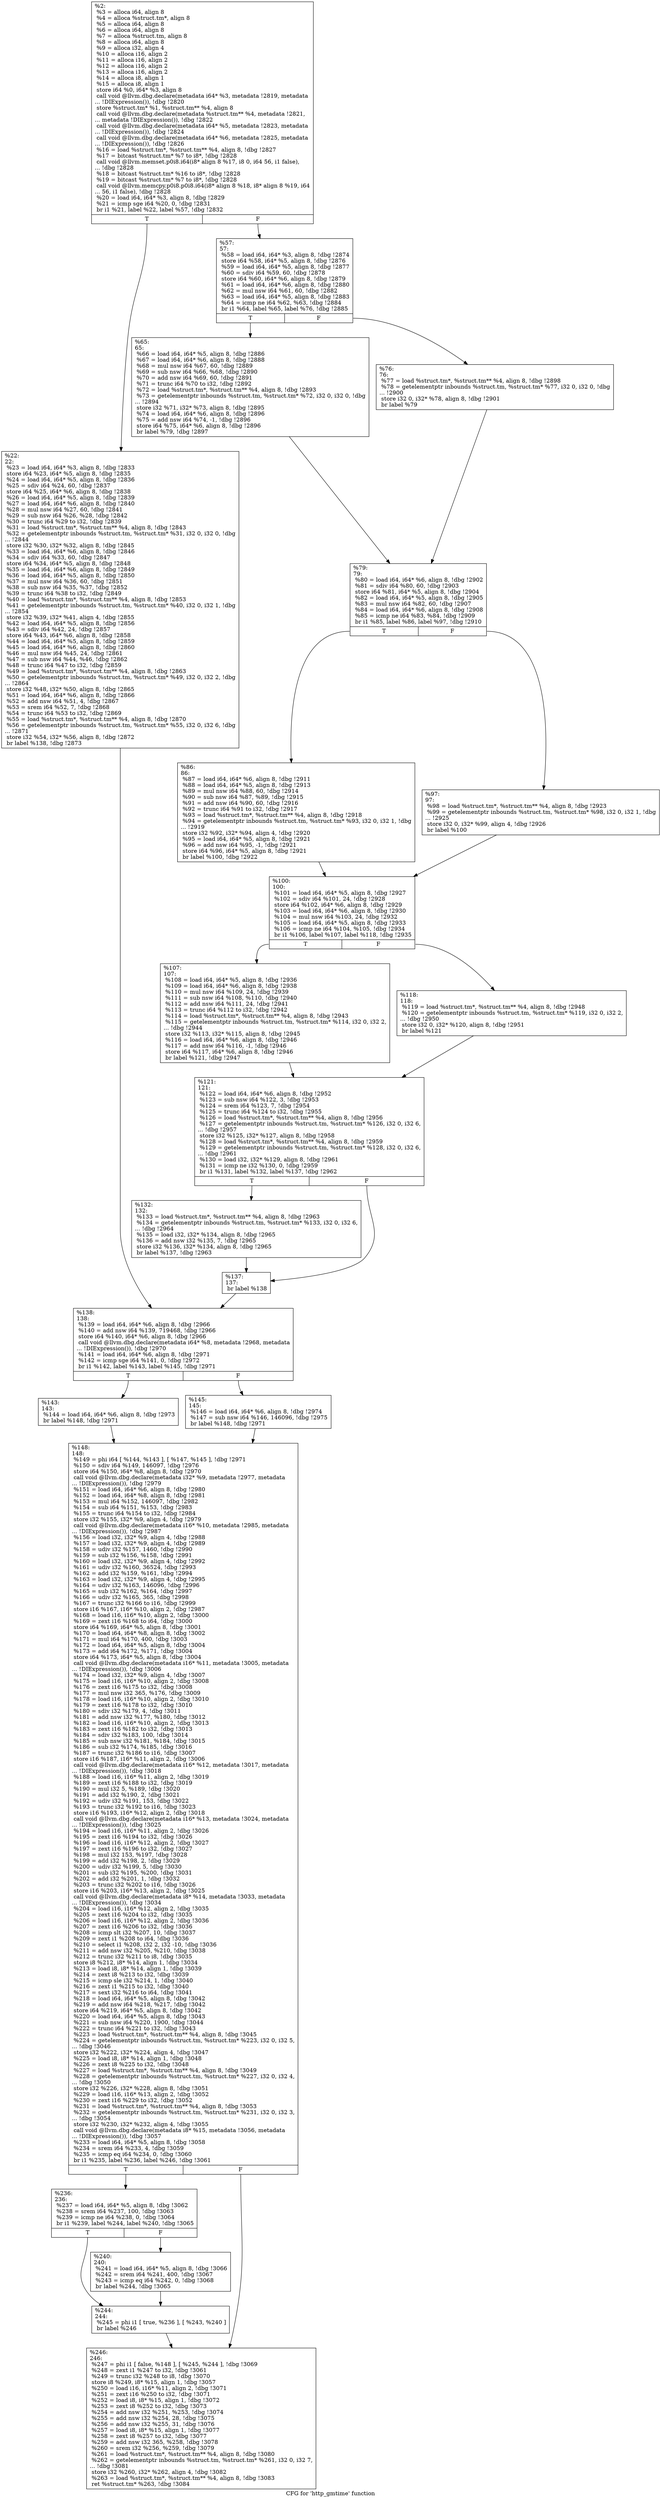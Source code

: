 digraph "CFG for 'http_gmtime' function" {
	label="CFG for 'http_gmtime' function";

	Node0x5568522bf970 [shape=record,label="{%2:\l  %3 = alloca i64, align 8\l  %4 = alloca %struct.tm*, align 8\l  %5 = alloca i64, align 8\l  %6 = alloca i64, align 8\l  %7 = alloca %struct.tm, align 8\l  %8 = alloca i64, align 8\l  %9 = alloca i32, align 4\l  %10 = alloca i16, align 2\l  %11 = alloca i16, align 2\l  %12 = alloca i16, align 2\l  %13 = alloca i16, align 2\l  %14 = alloca i8, align 1\l  %15 = alloca i8, align 1\l  store i64 %0, i64* %3, align 8\l  call void @llvm.dbg.declare(metadata i64* %3, metadata !2819, metadata\l... !DIExpression()), !dbg !2820\l  store %struct.tm* %1, %struct.tm** %4, align 8\l  call void @llvm.dbg.declare(metadata %struct.tm** %4, metadata !2821,\l... metadata !DIExpression()), !dbg !2822\l  call void @llvm.dbg.declare(metadata i64* %5, metadata !2823, metadata\l... !DIExpression()), !dbg !2824\l  call void @llvm.dbg.declare(metadata i64* %6, metadata !2825, metadata\l... !DIExpression()), !dbg !2826\l  %16 = load %struct.tm*, %struct.tm** %4, align 8, !dbg !2827\l  %17 = bitcast %struct.tm* %7 to i8*, !dbg !2828\l  call void @llvm.memset.p0i8.i64(i8* align 8 %17, i8 0, i64 56, i1 false),\l... !dbg !2828\l  %18 = bitcast %struct.tm* %16 to i8*, !dbg !2828\l  %19 = bitcast %struct.tm* %7 to i8*, !dbg !2828\l  call void @llvm.memcpy.p0i8.p0i8.i64(i8* align 8 %18, i8* align 8 %19, i64\l... 56, i1 false), !dbg !2828\l  %20 = load i64, i64* %3, align 8, !dbg !2829\l  %21 = icmp sge i64 %20, 0, !dbg !2831\l  br i1 %21, label %22, label %57, !dbg !2832\l|{<s0>T|<s1>F}}"];
	Node0x5568522bf970:s0 -> Node0x5568522c0710;
	Node0x5568522bf970:s1 -> Node0x5568522c0760;
	Node0x5568522c0710 [shape=record,label="{%22:\l22:                                               \l  %23 = load i64, i64* %3, align 8, !dbg !2833\l  store i64 %23, i64* %5, align 8, !dbg !2835\l  %24 = load i64, i64* %5, align 8, !dbg !2836\l  %25 = sdiv i64 %24, 60, !dbg !2837\l  store i64 %25, i64* %6, align 8, !dbg !2838\l  %26 = load i64, i64* %5, align 8, !dbg !2839\l  %27 = load i64, i64* %6, align 8, !dbg !2840\l  %28 = mul nsw i64 %27, 60, !dbg !2841\l  %29 = sub nsw i64 %26, %28, !dbg !2842\l  %30 = trunc i64 %29 to i32, !dbg !2839\l  %31 = load %struct.tm*, %struct.tm** %4, align 8, !dbg !2843\l  %32 = getelementptr inbounds %struct.tm, %struct.tm* %31, i32 0, i32 0, !dbg\l... !2844\l  store i32 %30, i32* %32, align 8, !dbg !2845\l  %33 = load i64, i64* %6, align 8, !dbg !2846\l  %34 = sdiv i64 %33, 60, !dbg !2847\l  store i64 %34, i64* %5, align 8, !dbg !2848\l  %35 = load i64, i64* %6, align 8, !dbg !2849\l  %36 = load i64, i64* %5, align 8, !dbg !2850\l  %37 = mul nsw i64 %36, 60, !dbg !2851\l  %38 = sub nsw i64 %35, %37, !dbg !2852\l  %39 = trunc i64 %38 to i32, !dbg !2849\l  %40 = load %struct.tm*, %struct.tm** %4, align 8, !dbg !2853\l  %41 = getelementptr inbounds %struct.tm, %struct.tm* %40, i32 0, i32 1, !dbg\l... !2854\l  store i32 %39, i32* %41, align 4, !dbg !2855\l  %42 = load i64, i64* %5, align 8, !dbg !2856\l  %43 = sdiv i64 %42, 24, !dbg !2857\l  store i64 %43, i64* %6, align 8, !dbg !2858\l  %44 = load i64, i64* %5, align 8, !dbg !2859\l  %45 = load i64, i64* %6, align 8, !dbg !2860\l  %46 = mul nsw i64 %45, 24, !dbg !2861\l  %47 = sub nsw i64 %44, %46, !dbg !2862\l  %48 = trunc i64 %47 to i32, !dbg !2859\l  %49 = load %struct.tm*, %struct.tm** %4, align 8, !dbg !2863\l  %50 = getelementptr inbounds %struct.tm, %struct.tm* %49, i32 0, i32 2, !dbg\l... !2864\l  store i32 %48, i32* %50, align 8, !dbg !2865\l  %51 = load i64, i64* %6, align 8, !dbg !2866\l  %52 = add nsw i64 %51, 4, !dbg !2867\l  %53 = srem i64 %52, 7, !dbg !2868\l  %54 = trunc i64 %53 to i32, !dbg !2869\l  %55 = load %struct.tm*, %struct.tm** %4, align 8, !dbg !2870\l  %56 = getelementptr inbounds %struct.tm, %struct.tm* %55, i32 0, i32 6, !dbg\l... !2871\l  store i32 %54, i32* %56, align 8, !dbg !2872\l  br label %138, !dbg !2873\l}"];
	Node0x5568522c0710 -> Node0x5568522c0b20;
	Node0x5568522c0760 [shape=record,label="{%57:\l57:                                               \l  %58 = load i64, i64* %3, align 8, !dbg !2874\l  store i64 %58, i64* %5, align 8, !dbg !2876\l  %59 = load i64, i64* %5, align 8, !dbg !2877\l  %60 = sdiv i64 %59, 60, !dbg !2878\l  store i64 %60, i64* %6, align 8, !dbg !2879\l  %61 = load i64, i64* %6, align 8, !dbg !2880\l  %62 = mul nsw i64 %61, 60, !dbg !2882\l  %63 = load i64, i64* %5, align 8, !dbg !2883\l  %64 = icmp ne i64 %62, %63, !dbg !2884\l  br i1 %64, label %65, label %76, !dbg !2885\l|{<s0>T|<s1>F}}"];
	Node0x5568522c0760:s0 -> Node0x5568522c07b0;
	Node0x5568522c0760:s1 -> Node0x5568522c0800;
	Node0x5568522c07b0 [shape=record,label="{%65:\l65:                                               \l  %66 = load i64, i64* %5, align 8, !dbg !2886\l  %67 = load i64, i64* %6, align 8, !dbg !2888\l  %68 = mul nsw i64 %67, 60, !dbg !2889\l  %69 = sub nsw i64 %66, %68, !dbg !2890\l  %70 = add nsw i64 %69, 60, !dbg !2891\l  %71 = trunc i64 %70 to i32, !dbg !2892\l  %72 = load %struct.tm*, %struct.tm** %4, align 8, !dbg !2893\l  %73 = getelementptr inbounds %struct.tm, %struct.tm* %72, i32 0, i32 0, !dbg\l... !2894\l  store i32 %71, i32* %73, align 8, !dbg !2895\l  %74 = load i64, i64* %6, align 8, !dbg !2896\l  %75 = add nsw i64 %74, -1, !dbg !2896\l  store i64 %75, i64* %6, align 8, !dbg !2896\l  br label %79, !dbg !2897\l}"];
	Node0x5568522c07b0 -> Node0x5568522c0850;
	Node0x5568522c0800 [shape=record,label="{%76:\l76:                                               \l  %77 = load %struct.tm*, %struct.tm** %4, align 8, !dbg !2898\l  %78 = getelementptr inbounds %struct.tm, %struct.tm* %77, i32 0, i32 0, !dbg\l... !2900\l  store i32 0, i32* %78, align 8, !dbg !2901\l  br label %79\l}"];
	Node0x5568522c0800 -> Node0x5568522c0850;
	Node0x5568522c0850 [shape=record,label="{%79:\l79:                                               \l  %80 = load i64, i64* %6, align 8, !dbg !2902\l  %81 = sdiv i64 %80, 60, !dbg !2903\l  store i64 %81, i64* %5, align 8, !dbg !2904\l  %82 = load i64, i64* %5, align 8, !dbg !2905\l  %83 = mul nsw i64 %82, 60, !dbg !2907\l  %84 = load i64, i64* %6, align 8, !dbg !2908\l  %85 = icmp ne i64 %83, %84, !dbg !2909\l  br i1 %85, label %86, label %97, !dbg !2910\l|{<s0>T|<s1>F}}"];
	Node0x5568522c0850:s0 -> Node0x5568522c08a0;
	Node0x5568522c0850:s1 -> Node0x5568522c08f0;
	Node0x5568522c08a0 [shape=record,label="{%86:\l86:                                               \l  %87 = load i64, i64* %6, align 8, !dbg !2911\l  %88 = load i64, i64* %5, align 8, !dbg !2913\l  %89 = mul nsw i64 %88, 60, !dbg !2914\l  %90 = sub nsw i64 %87, %89, !dbg !2915\l  %91 = add nsw i64 %90, 60, !dbg !2916\l  %92 = trunc i64 %91 to i32, !dbg !2917\l  %93 = load %struct.tm*, %struct.tm** %4, align 8, !dbg !2918\l  %94 = getelementptr inbounds %struct.tm, %struct.tm* %93, i32 0, i32 1, !dbg\l... !2919\l  store i32 %92, i32* %94, align 4, !dbg !2920\l  %95 = load i64, i64* %5, align 8, !dbg !2921\l  %96 = add nsw i64 %95, -1, !dbg !2921\l  store i64 %96, i64* %5, align 8, !dbg !2921\l  br label %100, !dbg !2922\l}"];
	Node0x5568522c08a0 -> Node0x5568522c0940;
	Node0x5568522c08f0 [shape=record,label="{%97:\l97:                                               \l  %98 = load %struct.tm*, %struct.tm** %4, align 8, !dbg !2923\l  %99 = getelementptr inbounds %struct.tm, %struct.tm* %98, i32 0, i32 1, !dbg\l... !2925\l  store i32 0, i32* %99, align 4, !dbg !2926\l  br label %100\l}"];
	Node0x5568522c08f0 -> Node0x5568522c0940;
	Node0x5568522c0940 [shape=record,label="{%100:\l100:                                              \l  %101 = load i64, i64* %5, align 8, !dbg !2927\l  %102 = sdiv i64 %101, 24, !dbg !2928\l  store i64 %102, i64* %6, align 8, !dbg !2929\l  %103 = load i64, i64* %6, align 8, !dbg !2930\l  %104 = mul nsw i64 %103, 24, !dbg !2932\l  %105 = load i64, i64* %5, align 8, !dbg !2933\l  %106 = icmp ne i64 %104, %105, !dbg !2934\l  br i1 %106, label %107, label %118, !dbg !2935\l|{<s0>T|<s1>F}}"];
	Node0x5568522c0940:s0 -> Node0x5568522c0990;
	Node0x5568522c0940:s1 -> Node0x5568522c09e0;
	Node0x5568522c0990 [shape=record,label="{%107:\l107:                                              \l  %108 = load i64, i64* %5, align 8, !dbg !2936\l  %109 = load i64, i64* %6, align 8, !dbg !2938\l  %110 = mul nsw i64 %109, 24, !dbg !2939\l  %111 = sub nsw i64 %108, %110, !dbg !2940\l  %112 = add nsw i64 %111, 24, !dbg !2941\l  %113 = trunc i64 %112 to i32, !dbg !2942\l  %114 = load %struct.tm*, %struct.tm** %4, align 8, !dbg !2943\l  %115 = getelementptr inbounds %struct.tm, %struct.tm* %114, i32 0, i32 2,\l... !dbg !2944\l  store i32 %113, i32* %115, align 8, !dbg !2945\l  %116 = load i64, i64* %6, align 8, !dbg !2946\l  %117 = add nsw i64 %116, -1, !dbg !2946\l  store i64 %117, i64* %6, align 8, !dbg !2946\l  br label %121, !dbg !2947\l}"];
	Node0x5568522c0990 -> Node0x5568522c0a30;
	Node0x5568522c09e0 [shape=record,label="{%118:\l118:                                              \l  %119 = load %struct.tm*, %struct.tm** %4, align 8, !dbg !2948\l  %120 = getelementptr inbounds %struct.tm, %struct.tm* %119, i32 0, i32 2,\l... !dbg !2950\l  store i32 0, i32* %120, align 8, !dbg !2951\l  br label %121\l}"];
	Node0x5568522c09e0 -> Node0x5568522c0a30;
	Node0x5568522c0a30 [shape=record,label="{%121:\l121:                                              \l  %122 = load i64, i64* %6, align 8, !dbg !2952\l  %123 = sub nsw i64 %122, 3, !dbg !2953\l  %124 = srem i64 %123, 7, !dbg !2954\l  %125 = trunc i64 %124 to i32, !dbg !2955\l  %126 = load %struct.tm*, %struct.tm** %4, align 8, !dbg !2956\l  %127 = getelementptr inbounds %struct.tm, %struct.tm* %126, i32 0, i32 6,\l... !dbg !2957\l  store i32 %125, i32* %127, align 8, !dbg !2958\l  %128 = load %struct.tm*, %struct.tm** %4, align 8, !dbg !2959\l  %129 = getelementptr inbounds %struct.tm, %struct.tm* %128, i32 0, i32 6,\l... !dbg !2961\l  %130 = load i32, i32* %129, align 8, !dbg !2961\l  %131 = icmp ne i32 %130, 0, !dbg !2959\l  br i1 %131, label %132, label %137, !dbg !2962\l|{<s0>T|<s1>F}}"];
	Node0x5568522c0a30:s0 -> Node0x5568522c0a80;
	Node0x5568522c0a30:s1 -> Node0x5568522c0ad0;
	Node0x5568522c0a80 [shape=record,label="{%132:\l132:                                              \l  %133 = load %struct.tm*, %struct.tm** %4, align 8, !dbg !2963\l  %134 = getelementptr inbounds %struct.tm, %struct.tm* %133, i32 0, i32 6,\l... !dbg !2964\l  %135 = load i32, i32* %134, align 8, !dbg !2965\l  %136 = add nsw i32 %135, 7, !dbg !2965\l  store i32 %136, i32* %134, align 8, !dbg !2965\l  br label %137, !dbg !2963\l}"];
	Node0x5568522c0a80 -> Node0x5568522c0ad0;
	Node0x5568522c0ad0 [shape=record,label="{%137:\l137:                                              \l  br label %138\l}"];
	Node0x5568522c0ad0 -> Node0x5568522c0b20;
	Node0x5568522c0b20 [shape=record,label="{%138:\l138:                                              \l  %139 = load i64, i64* %6, align 8, !dbg !2966\l  %140 = add nsw i64 %139, 719468, !dbg !2966\l  store i64 %140, i64* %6, align 8, !dbg !2966\l  call void @llvm.dbg.declare(metadata i64* %8, metadata !2968, metadata\l... !DIExpression()), !dbg !2970\l  %141 = load i64, i64* %6, align 8, !dbg !2971\l  %142 = icmp sge i64 %141, 0, !dbg !2972\l  br i1 %142, label %143, label %145, !dbg !2971\l|{<s0>T|<s1>F}}"];
	Node0x5568522c0b20:s0 -> Node0x5568522c0b70;
	Node0x5568522c0b20:s1 -> Node0x5568522c0bc0;
	Node0x5568522c0b70 [shape=record,label="{%143:\l143:                                              \l  %144 = load i64, i64* %6, align 8, !dbg !2973\l  br label %148, !dbg !2971\l}"];
	Node0x5568522c0b70 -> Node0x5568522c0c10;
	Node0x5568522c0bc0 [shape=record,label="{%145:\l145:                                              \l  %146 = load i64, i64* %6, align 8, !dbg !2974\l  %147 = sub nsw i64 %146, 146096, !dbg !2975\l  br label %148, !dbg !2971\l}"];
	Node0x5568522c0bc0 -> Node0x5568522c0c10;
	Node0x5568522c0c10 [shape=record,label="{%148:\l148:                                              \l  %149 = phi i64 [ %144, %143 ], [ %147, %145 ], !dbg !2971\l  %150 = sdiv i64 %149, 146097, !dbg !2976\l  store i64 %150, i64* %8, align 8, !dbg !2970\l  call void @llvm.dbg.declare(metadata i32* %9, metadata !2977, metadata\l... !DIExpression()), !dbg !2979\l  %151 = load i64, i64* %6, align 8, !dbg !2980\l  %152 = load i64, i64* %8, align 8, !dbg !2981\l  %153 = mul i64 %152, 146097, !dbg !2982\l  %154 = sub i64 %151, %153, !dbg !2983\l  %155 = trunc i64 %154 to i32, !dbg !2984\l  store i32 %155, i32* %9, align 4, !dbg !2979\l  call void @llvm.dbg.declare(metadata i16* %10, metadata !2985, metadata\l... !DIExpression()), !dbg !2987\l  %156 = load i32, i32* %9, align 4, !dbg !2988\l  %157 = load i32, i32* %9, align 4, !dbg !2989\l  %158 = udiv i32 %157, 1460, !dbg !2990\l  %159 = sub i32 %156, %158, !dbg !2991\l  %160 = load i32, i32* %9, align 4, !dbg !2992\l  %161 = udiv i32 %160, 36524, !dbg !2993\l  %162 = add i32 %159, %161, !dbg !2994\l  %163 = load i32, i32* %9, align 4, !dbg !2995\l  %164 = udiv i32 %163, 146096, !dbg !2996\l  %165 = sub i32 %162, %164, !dbg !2997\l  %166 = udiv i32 %165, 365, !dbg !2998\l  %167 = trunc i32 %166 to i16, !dbg !2999\l  store i16 %167, i16* %10, align 2, !dbg !2987\l  %168 = load i16, i16* %10, align 2, !dbg !3000\l  %169 = zext i16 %168 to i64, !dbg !3000\l  store i64 %169, i64* %5, align 8, !dbg !3001\l  %170 = load i64, i64* %8, align 8, !dbg !3002\l  %171 = mul i64 %170, 400, !dbg !3003\l  %172 = load i64, i64* %5, align 8, !dbg !3004\l  %173 = add i64 %172, %171, !dbg !3004\l  store i64 %173, i64* %5, align 8, !dbg !3004\l  call void @llvm.dbg.declare(metadata i16* %11, metadata !3005, metadata\l... !DIExpression()), !dbg !3006\l  %174 = load i32, i32* %9, align 4, !dbg !3007\l  %175 = load i16, i16* %10, align 2, !dbg !3008\l  %176 = zext i16 %175 to i32, !dbg !3008\l  %177 = mul nsw i32 365, %176, !dbg !3009\l  %178 = load i16, i16* %10, align 2, !dbg !3010\l  %179 = zext i16 %178 to i32, !dbg !3010\l  %180 = sdiv i32 %179, 4, !dbg !3011\l  %181 = add nsw i32 %177, %180, !dbg !3012\l  %182 = load i16, i16* %10, align 2, !dbg !3013\l  %183 = zext i16 %182 to i32, !dbg !3013\l  %184 = sdiv i32 %183, 100, !dbg !3014\l  %185 = sub nsw i32 %181, %184, !dbg !3015\l  %186 = sub i32 %174, %185, !dbg !3016\l  %187 = trunc i32 %186 to i16, !dbg !3007\l  store i16 %187, i16* %11, align 2, !dbg !3006\l  call void @llvm.dbg.declare(metadata i16* %12, metadata !3017, metadata\l... !DIExpression()), !dbg !3018\l  %188 = load i16, i16* %11, align 2, !dbg !3019\l  %189 = zext i16 %188 to i32, !dbg !3019\l  %190 = mul i32 5, %189, !dbg !3020\l  %191 = add i32 %190, 2, !dbg !3021\l  %192 = udiv i32 %191, 153, !dbg !3022\l  %193 = trunc i32 %192 to i16, !dbg !3023\l  store i16 %193, i16* %12, align 2, !dbg !3018\l  call void @llvm.dbg.declare(metadata i16* %13, metadata !3024, metadata\l... !DIExpression()), !dbg !3025\l  %194 = load i16, i16* %11, align 2, !dbg !3026\l  %195 = zext i16 %194 to i32, !dbg !3026\l  %196 = load i16, i16* %12, align 2, !dbg !3027\l  %197 = zext i16 %196 to i32, !dbg !3027\l  %198 = mul i32 153, %197, !dbg !3028\l  %199 = add i32 %198, 2, !dbg !3029\l  %200 = udiv i32 %199, 5, !dbg !3030\l  %201 = sub i32 %195, %200, !dbg !3031\l  %202 = add i32 %201, 1, !dbg !3032\l  %203 = trunc i32 %202 to i16, !dbg !3026\l  store i16 %203, i16* %13, align 2, !dbg !3025\l  call void @llvm.dbg.declare(metadata i8* %14, metadata !3033, metadata\l... !DIExpression()), !dbg !3034\l  %204 = load i16, i16* %12, align 2, !dbg !3035\l  %205 = zext i16 %204 to i32, !dbg !3035\l  %206 = load i16, i16* %12, align 2, !dbg !3036\l  %207 = zext i16 %206 to i32, !dbg !3036\l  %208 = icmp slt i32 %207, 10, !dbg !3037\l  %209 = zext i1 %208 to i64, !dbg !3036\l  %210 = select i1 %208, i32 2, i32 -10, !dbg !3036\l  %211 = add nsw i32 %205, %210, !dbg !3038\l  %212 = trunc i32 %211 to i8, !dbg !3035\l  store i8 %212, i8* %14, align 1, !dbg !3034\l  %213 = load i8, i8* %14, align 1, !dbg !3039\l  %214 = zext i8 %213 to i32, !dbg !3039\l  %215 = icmp sle i32 %214, 1, !dbg !3040\l  %216 = zext i1 %215 to i32, !dbg !3040\l  %217 = sext i32 %216 to i64, !dbg !3041\l  %218 = load i64, i64* %5, align 8, !dbg !3042\l  %219 = add nsw i64 %218, %217, !dbg !3042\l  store i64 %219, i64* %5, align 8, !dbg !3042\l  %220 = load i64, i64* %5, align 8, !dbg !3043\l  %221 = sub nsw i64 %220, 1900, !dbg !3044\l  %222 = trunc i64 %221 to i32, !dbg !3043\l  %223 = load %struct.tm*, %struct.tm** %4, align 8, !dbg !3045\l  %224 = getelementptr inbounds %struct.tm, %struct.tm* %223, i32 0, i32 5,\l... !dbg !3046\l  store i32 %222, i32* %224, align 4, !dbg !3047\l  %225 = load i8, i8* %14, align 1, !dbg !3048\l  %226 = zext i8 %225 to i32, !dbg !3048\l  %227 = load %struct.tm*, %struct.tm** %4, align 8, !dbg !3049\l  %228 = getelementptr inbounds %struct.tm, %struct.tm* %227, i32 0, i32 4,\l... !dbg !3050\l  store i32 %226, i32* %228, align 8, !dbg !3051\l  %229 = load i16, i16* %13, align 2, !dbg !3052\l  %230 = zext i16 %229 to i32, !dbg !3052\l  %231 = load %struct.tm*, %struct.tm** %4, align 8, !dbg !3053\l  %232 = getelementptr inbounds %struct.tm, %struct.tm* %231, i32 0, i32 3,\l... !dbg !3054\l  store i32 %230, i32* %232, align 4, !dbg !3055\l  call void @llvm.dbg.declare(metadata i8* %15, metadata !3056, metadata\l... !DIExpression()), !dbg !3057\l  %233 = load i64, i64* %5, align 8, !dbg !3058\l  %234 = srem i64 %233, 4, !dbg !3059\l  %235 = icmp eq i64 %234, 0, !dbg !3060\l  br i1 %235, label %236, label %246, !dbg !3061\l|{<s0>T|<s1>F}}"];
	Node0x5568522c0c10:s0 -> Node0x5568522c0c60;
	Node0x5568522c0c10:s1 -> Node0x5568522c0d50;
	Node0x5568522c0c60 [shape=record,label="{%236:\l236:                                              \l  %237 = load i64, i64* %5, align 8, !dbg !3062\l  %238 = srem i64 %237, 100, !dbg !3063\l  %239 = icmp ne i64 %238, 0, !dbg !3064\l  br i1 %239, label %244, label %240, !dbg !3065\l|{<s0>T|<s1>F}}"];
	Node0x5568522c0c60:s0 -> Node0x5568522c0d00;
	Node0x5568522c0c60:s1 -> Node0x5568522c0cb0;
	Node0x5568522c0cb0 [shape=record,label="{%240:\l240:                                              \l  %241 = load i64, i64* %5, align 8, !dbg !3066\l  %242 = srem i64 %241, 400, !dbg !3067\l  %243 = icmp eq i64 %242, 0, !dbg !3068\l  br label %244, !dbg !3065\l}"];
	Node0x5568522c0cb0 -> Node0x5568522c0d00;
	Node0x5568522c0d00 [shape=record,label="{%244:\l244:                                              \l  %245 = phi i1 [ true, %236 ], [ %243, %240 ]\l  br label %246\l}"];
	Node0x5568522c0d00 -> Node0x5568522c0d50;
	Node0x5568522c0d50 [shape=record,label="{%246:\l246:                                              \l  %247 = phi i1 [ false, %148 ], [ %245, %244 ], !dbg !3069\l  %248 = zext i1 %247 to i32, !dbg !3061\l  %249 = trunc i32 %248 to i8, !dbg !3070\l  store i8 %249, i8* %15, align 1, !dbg !3057\l  %250 = load i16, i16* %11, align 2, !dbg !3071\l  %251 = zext i16 %250 to i32, !dbg !3071\l  %252 = load i8, i8* %15, align 1, !dbg !3072\l  %253 = zext i8 %252 to i32, !dbg !3073\l  %254 = add nsw i32 %251, %253, !dbg !3074\l  %255 = add nsw i32 %254, 28, !dbg !3075\l  %256 = add nsw i32 %255, 31, !dbg !3076\l  %257 = load i8, i8* %15, align 1, !dbg !3077\l  %258 = zext i8 %257 to i32, !dbg !3077\l  %259 = add nsw i32 365, %258, !dbg !3078\l  %260 = srem i32 %256, %259, !dbg !3079\l  %261 = load %struct.tm*, %struct.tm** %4, align 8, !dbg !3080\l  %262 = getelementptr inbounds %struct.tm, %struct.tm* %261, i32 0, i32 7,\l... !dbg !3081\l  store i32 %260, i32* %262, align 4, !dbg !3082\l  %263 = load %struct.tm*, %struct.tm** %4, align 8, !dbg !3083\l  ret %struct.tm* %263, !dbg !3084\l}"];
}
